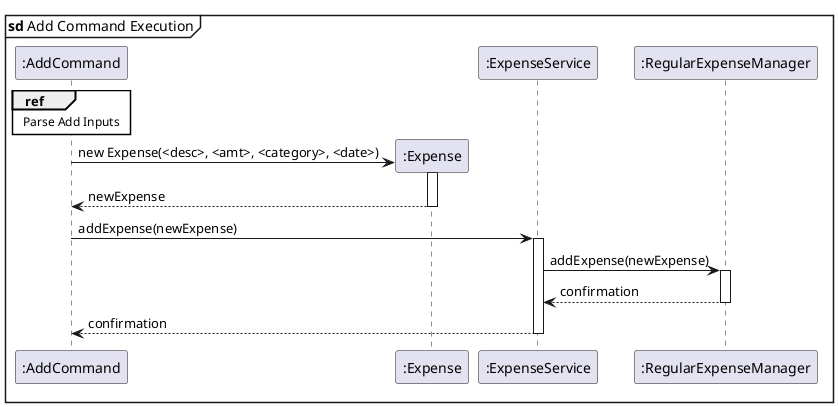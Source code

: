 @startuml add
skinparam sequenceReferenceBackgroundColor #white

mainframe **sd** Add Command Execution

participant ":AddCommand" as AC

ref over AC
Parse Add Inputs
end ref

create ":Expense" as expense
AC -> expense: new Expense(<desc>, <amt>, <category>, <date>)
activate expense

expense --> AC: newExpense
deactivate expense

participant ":ExpenseService" as ES
participant ":RegularExpenseManager" as REM
AC -> ES: addExpense(newExpense)
activate ES

ES -> REM: addExpense(newExpense)
activate REM

REM --> ES: confirmation
deactivate REM

ES --> AC: confirmation
deactivate ES

@enduml